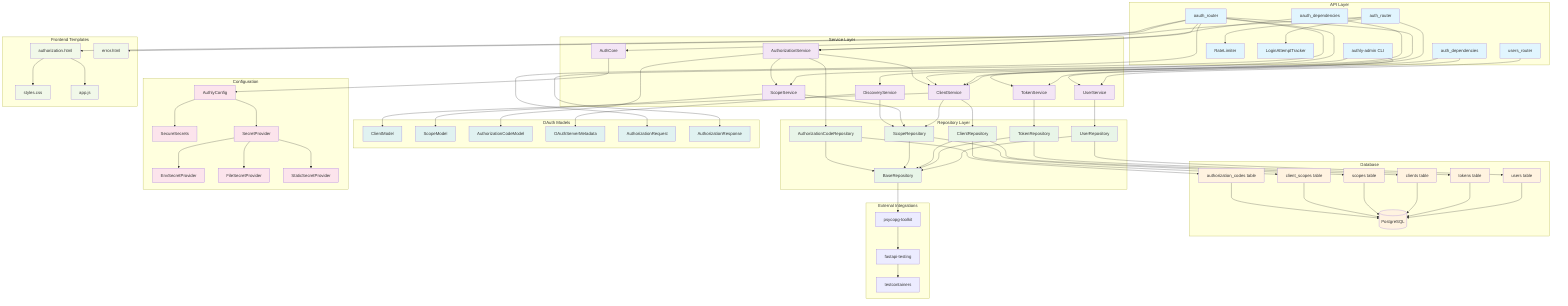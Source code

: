 graph TB
    subgraph "API Layer"
        AR[auth_router]
        UR[users_router]
        OR[oauth_router]
        RL[RateLimiter]
        LAT[LoginAttemptTracker]
        AD[auth_dependencies]
        OD[oauth_dependencies]
        CLI[authly-admin CLI]
    end

    subgraph "Service Layer"
        US[UserService]
        TS[TokenService]
        CS[ClientService]
        SS[ScopeService]
        AS[AuthorizationService]
        DS[DiscoveryService]
        Auth[AuthCore]
    end

    subgraph "Repository Layer"
        UR2[UserRepository]
        TR[TokenRepository]
        CR[ClientRepository]
        SR[ScopeRepository]
        ACR[AuthorizationCodeRepository]
        BR[BaseRepository]
    end

    subgraph "OAuth Models"
        CM[ClientModel]
        SM[ScopeModel]
        ACM[AuthorizationCodeModel]
        OSM[OAuthServerMetadata]
        ARM[AuthorizationRequest]
        ARM2[AuthorizationResponse]
    end

    subgraph "Database"
        DB[(PostgreSQL)]
        UT[users table]
        TT[tokens table]
        CT[clients table]
        ST[scopes table]
        CST[client_scopes table]
        ACT[authorization_codes table]
    end

    subgraph "Configuration"
        AC[AuthlyConfig]
        SS2[SecureSecrets]
        SP[SecretProvider]
        EnvSP[EnvSecretProvider]
        FileSP[FileSecretProvider]
        StaticSP[StaticSecretProvider]
    end

    subgraph "External Integrations"
        PST[psycopg-toolkit]
        FT[fastapi-testing]
        TC[testcontainers]
    end

    subgraph "Frontend Templates"
        AT[authorization.html]
        ET[error.html]
        CSS[styles.css]
        JS[app.js]
    end

    %% API Layer connections
    AR --> TS
    AR --> Auth
    AR --> RL
    AR --> LAT
    UR --> US
    OR --> CS
    OR --> AS
    OR --> DS
    CLI --> CS
    CLI --> SS
    AD --> TS
    AD --> US
    OD --> CS
    OD --> AS

    %% Service Layer connections
    US --> UR2
    TS --> TR
    CS --> CR
    CS --> SR
    SS --> SR
    AS --> ACR
    AS --> CS
    AS --> SS
    DS --> SR
    Auth --> AC

    %% Repository connections
    UR2 --> BR
    TR --> BR
    CR --> BR
    SR --> BR
    ACR --> BR
    BR --> PST

    %% Database connections
    UR2 --> UT
    TR --> TT
    CR --> CT
    SR --> ST
    CR --> CST
    ACR --> ACT
    UT --> DB
    TT --> DB
    CT --> DB
    ST --> DB
    CST --> DB
    ACT --> DB

    %% Model connections
    CS --> CM
    SS --> SM
    AS --> ACM
    DS --> OSM
    OR --> ARM
    OR --> ARM2

    %% Configuration connections
    AC --> SS2
    AC --> SP
    SP --> EnvSP
    SP --> FileSP
    SP --> StaticSP

    %% Template connections
    OR --> AT
    OR --> ET
    AT --> CSS
    AT --> JS

    %% Testing connections
    PST --> FT
    FT --> TC

    %% Styling
    classDef apiLayer fill:#e1f5fe
    classDef serviceLayer fill:#f3e5f5
    classDef repoLayer fill:#e8f5e8
    classDef dbLayer fill:#fff3e0
    classDef configLayer fill:#fce4ec
    classDef oauthLayer fill:#e0f2f1
    classDef templateLayer fill:#f1f8e9

    class AR,UR,OR,RL,LAT,AD,OD,CLI apiLayer
    class US,TS,CS,SS,AS,DS,Auth serviceLayer
    class UR2,TR,CR,SR,ACR,BR repoLayer
    class DB,UT,TT,CT,ST,CST,ACT dbLayer
    class AC,SS2,SP,EnvSP,FileSP,StaticSP configLayer
    class CM,SM,ACM,OSM,ARM,ARM2 oauthLayer
    class AT,ET,CSS,JS templateLayer
